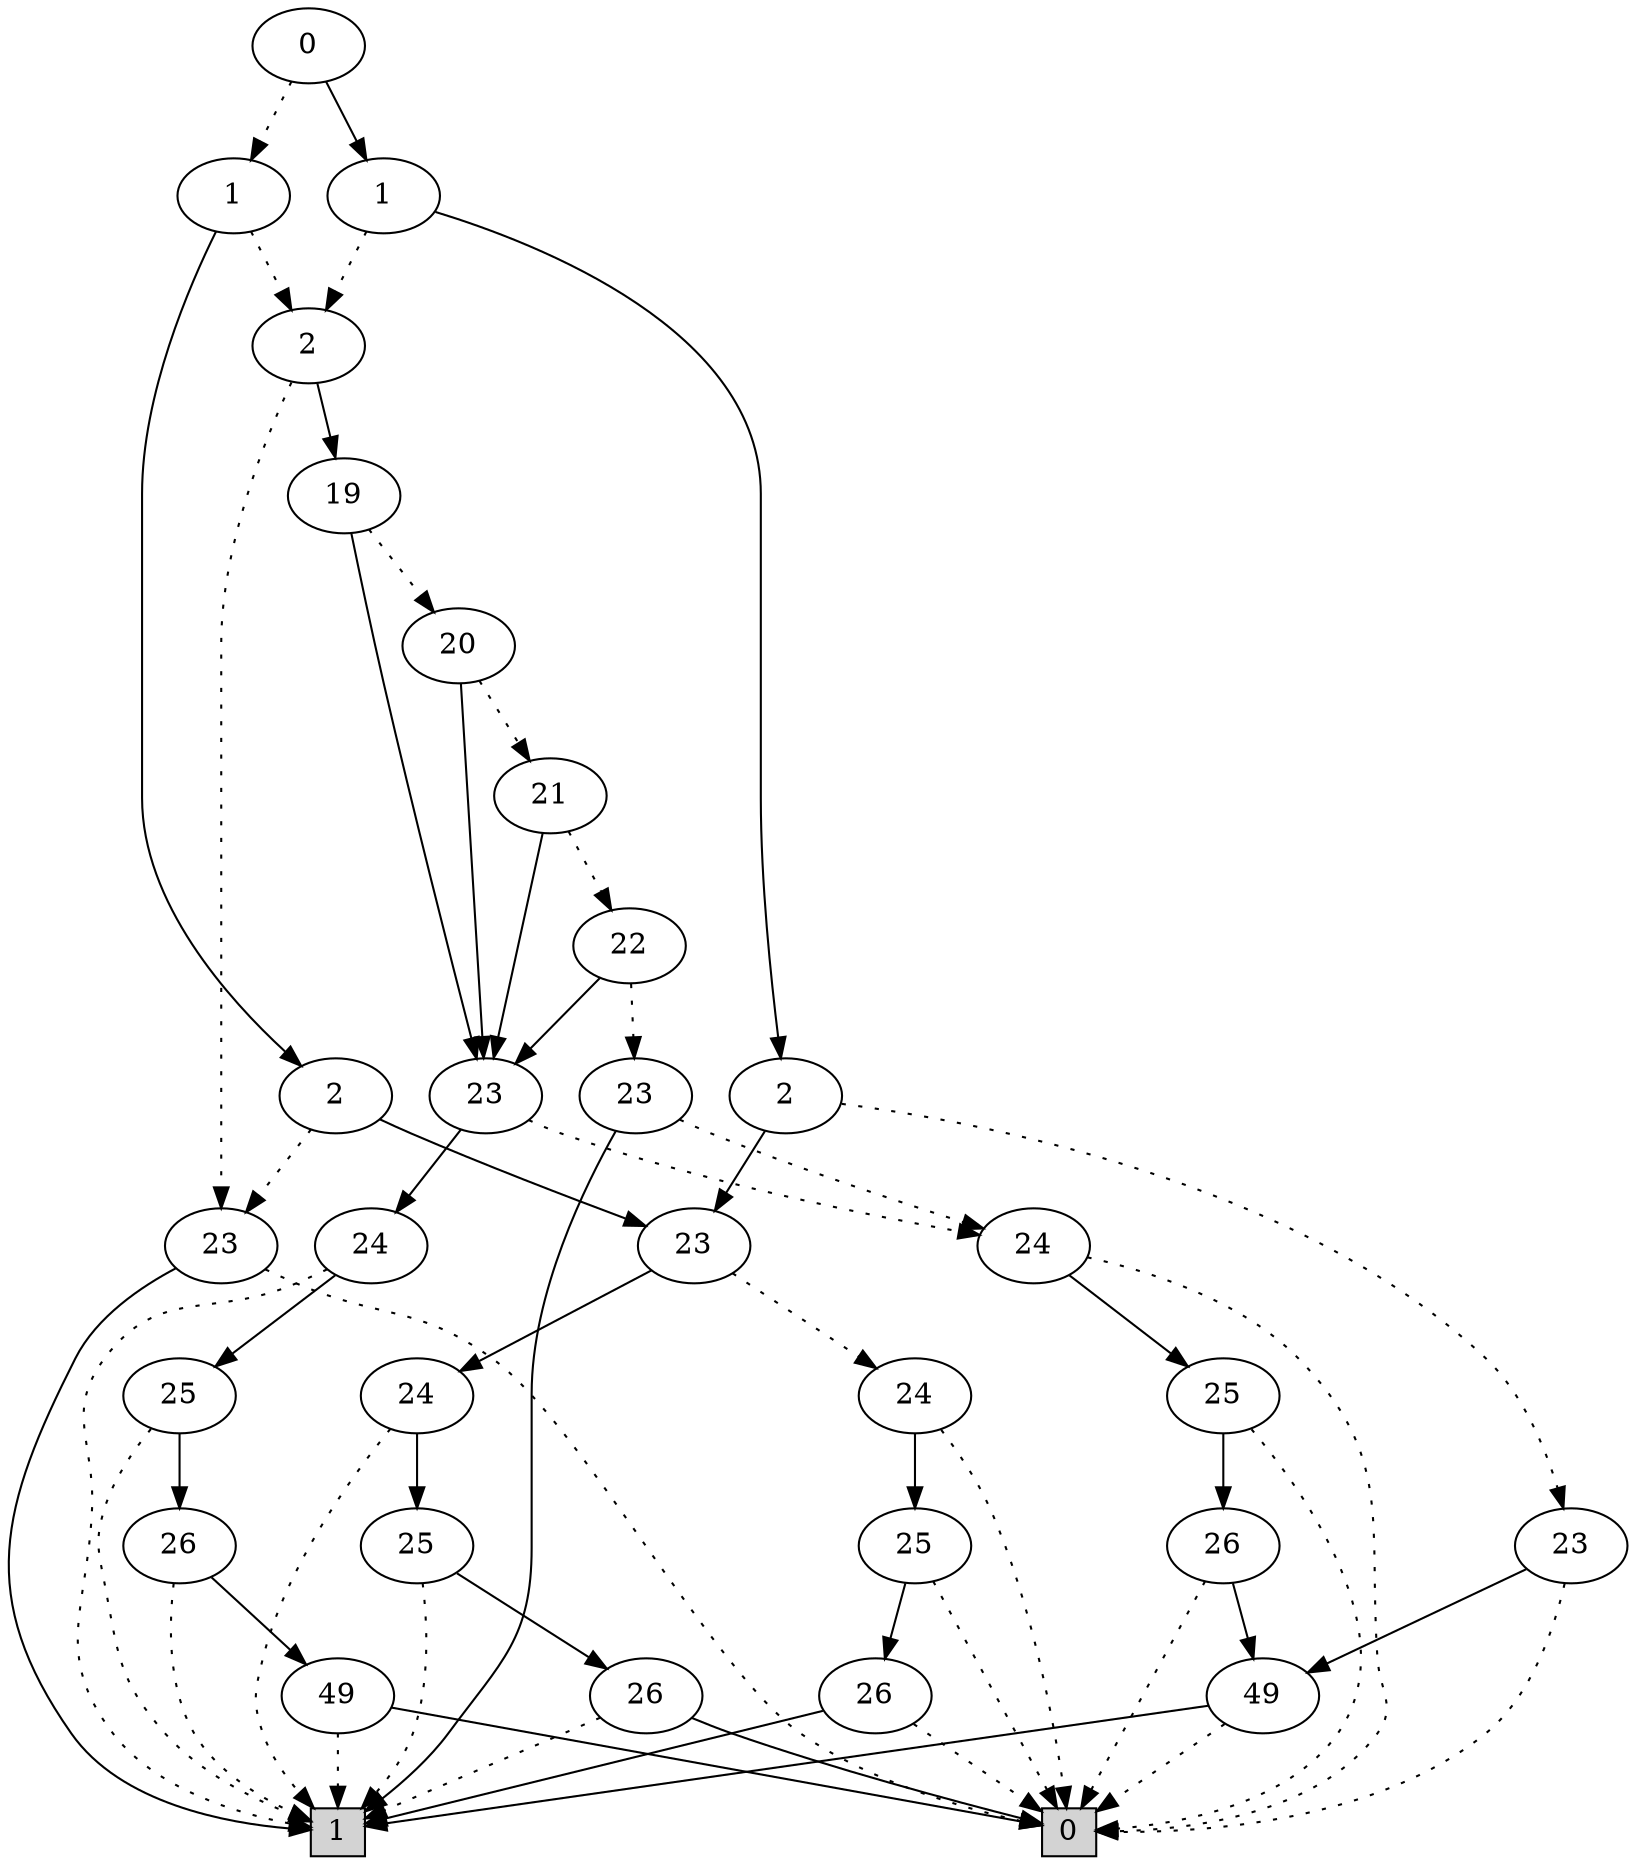 digraph G {
0 [shape=box, label="0", style=filled, shape=box, height=0.3, width=0.3];
1 [shape=box, label="1", style=filled, shape=box, height=0.3, width=0.3];
37677 [label="0"];
37677 -> 37674 [style=dotted];
37677 -> 37676 [style=filled];
37674 [label="1"];
37674 -> 37671 [style=dotted];
37674 -> 37673 [style=filled];
37671 [label="2"];
37671 -> 48 [style=dotted];
37671 -> 37670 [style=filled];
48 [label="23"];
48 -> 0 [style=dotted];
48 -> 1 [style=filled];
37670 [label="19"];
37670 -> 37669 [style=dotted];
37670 -> 37666 [style=filled];
37669 [label="20"];
37669 -> 37668 [style=dotted];
37669 -> 37666 [style=filled];
37668 [label="21"];
37668 -> 37667 [style=dotted];
37668 -> 37666 [style=filled];
37667 [label="22"];
37667 -> 37665 [style=dotted];
37667 -> 37666 [style=filled];
37665 [label="23"];
37665 -> 230 [style=dotted];
37665 -> 1 [style=filled];
230 [label="24"];
230 -> 0 [style=dotted];
230 -> 229 [style=filled];
229 [label="25"];
229 -> 0 [style=dotted];
229 -> 228 [style=filled];
228 [label="26"];
228 -> 0 [style=dotted];
228 -> 100 [style=filled];
100 [label="49"];
100 -> 0 [style=dotted];
100 -> 1 [style=filled];
37666 [label="23"];
37666 -> 230 [style=dotted];
37666 -> 239 [style=filled];
239 [label="24"];
239 -> 1 [style=dotted];
239 -> 238 [style=filled];
238 [label="25"];
238 -> 1 [style=dotted];
238 -> 237 [style=filled];
237 [label="26"];
237 -> 1 [style=dotted];
237 -> 101 [style=filled];
101 [label="49"];
101 -> 1 [style=dotted];
101 -> 0 [style=filled];
37673 [label="2"];
37673 -> 48 [style=dotted];
37673 -> 37672 [style=filled];
37672 [label="23"];
37672 -> 216 [style=dotted];
37672 -> 217 [style=filled];
216 [label="24"];
216 -> 0 [style=dotted];
216 -> 214 [style=filled];
214 [label="25"];
214 -> 0 [style=dotted];
214 -> 54 [style=filled];
54 [label="26"];
54 -> 0 [style=dotted];
54 -> 1 [style=filled];
217 [label="24"];
217 -> 1 [style=dotted];
217 -> 215 [style=filled];
215 [label="25"];
215 -> 1 [style=dotted];
215 -> 55 [style=filled];
55 [label="26"];
55 -> 1 [style=dotted];
55 -> 0 [style=filled];
37676 [label="1"];
37676 -> 37671 [style=dotted];
37676 -> 37675 [style=filled];
37675 [label="2"];
37675 -> 37635 [style=dotted];
37675 -> 37672 [style=filled];
37635 [label="23"];
37635 -> 0 [style=dotted];
37635 -> 100 [style=filled];
}
